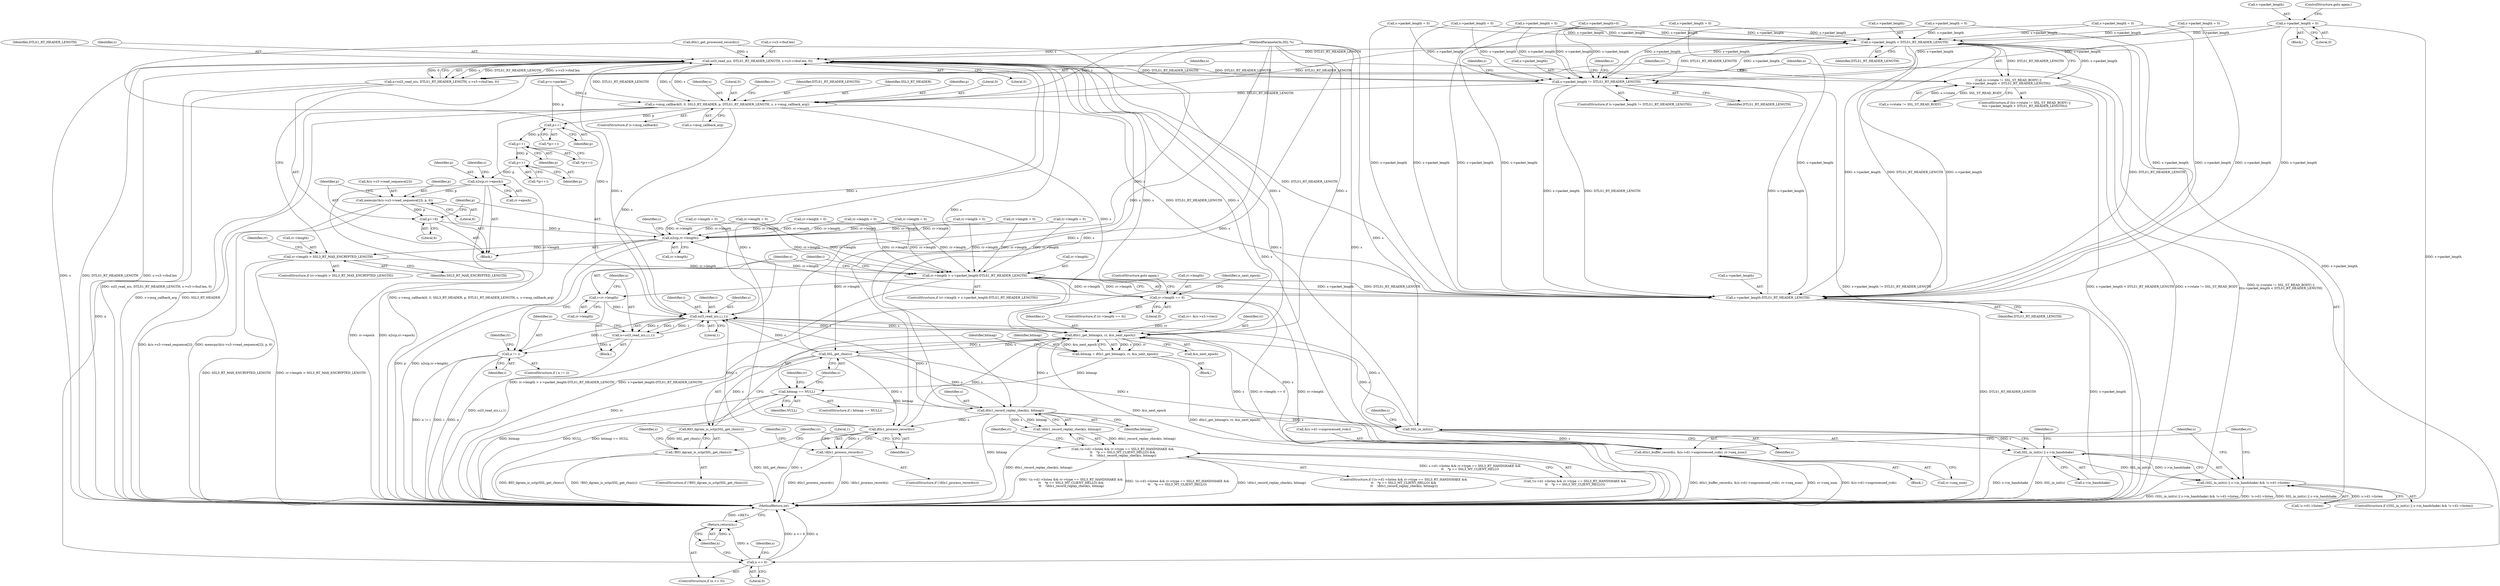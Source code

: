 digraph "0_openssl_248385c606620b29ecc96ca9d3603463f879652b@pointer" {
"1000318" [label="(Call,s->packet_length = 0)"];
"1000168" [label="(Call,s->packet_length < DTLS1_RT_HEADER_LENGTH)"];
"1000162" [label="(Call,(s->rstate != SSL_ST_READ_BODY) ||\n\t\t(s->packet_length < DTLS1_RT_HEADER_LENGTH))"];
"1000176" [label="(Call,ssl3_read_n(s, DTLS1_RT_HEADER_LENGTH, s->s3->rbuf.len, 0))"];
"1000174" [label="(Call,n=ssl3_read_n(s, DTLS1_RT_HEADER_LENGTH, s->s3->rbuf.len, 0))"];
"1000188" [label="(Call,n <= 0)"];
"1000191" [label="(Return,return(n);)"];
"1000194" [label="(Call,s->packet_length != DTLS1_RT_HEADER_LENGTH)"];
"1000220" [label="(Call,s->msg_callback(0, 0, SSL3_RT_HEADER, p, DTLS1_RT_HEADER_LENGTH, s, s->msg_callback_arg))"];
"1000235" [label="(Call,p++)"];
"1000240" [label="(Call,p++)"];
"1000245" [label="(Call,p++)"];
"1000254" [label="(Call,n2s(p,rr->epoch))"];
"1000259" [label="(Call,memcpy(&(s->s3->read_sequence[2]), p, 6))"];
"1000270" [label="(Call,p+=6)"];
"1000273" [label="(Call,n2s(p,rr->length))"];
"1000325" [label="(Call,rr->length > SSL3_RT_MAX_ENCRYPTED_LENGTH)"];
"1000343" [label="(Call,rr->length > s->packet_length-DTLS1_RT_HEADER_LENGTH)"];
"1000353" [label="(Call,i=rr->length)"];
"1000360" [label="(Call,ssl3_read_n(s,i,i,1))"];
"1000358" [label="(Call,n=ssl3_read_n(s,i,i,1))"];
"1000366" [label="(Call,n != i)"];
"1000388" [label="(Call,dtls1_get_bitmap(s, rr, &is_next_epoch))"];
"1000386" [label="(Call,bitmap = dtls1_get_bitmap(s, rr, &is_next_epoch))"];
"1000394" [label="(Call,bitmap == NULL)"];
"1000435" [label="(Call,dtls1_record_replay_check(s, bitmap))"];
"1000434" [label="(Call,!dtls1_record_replay_check(s, bitmap))"];
"1000416" [label="(Call,!(s->d1->listen && rr->type == SSL3_RT_HANDSHAKE &&\n\t\t    *p == SSL3_MT_CLIENT_HELLO) &&\n \t\t    !dtls1_record_replay_check(s, bitmap))"];
"1000463" [label="(Call,SSL_in_init(s))"];
"1000462" [label="(Call,SSL_in_init(s) || s->in_handshake)"];
"1000461" [label="(Call,(SSL_in_init(s) || s->in_handshake) && !s->d1->listen)"];
"1000475" [label="(Call,dtls1_buffer_record(s, &(s->d1->unprocessed_rcds), rr->seq_num))"];
"1000499" [label="(Call,dtls1_process_record(s))"];
"1000498" [label="(Call,!dtls1_process_record(s))"];
"1000412" [label="(Call,SSL_get_rbio(s))"];
"1000411" [label="(Call,BIO_dgram_is_sctp(SSL_get_rbio(s)))"];
"1000410" [label="(Call,!BIO_dgram_is_sctp(SSL_get_rbio(s)))"];
"1000451" [label="(Call,rr->length == 0)"];
"1000347" [label="(Call,s->packet_length-DTLS1_RT_HEADER_LENGTH)"];
"1000395" [label="(Identifier,bitmap)"];
"1000389" [label="(Identifier,s)"];
"1000386" [label="(Call,bitmap = dtls1_get_bitmap(s, rr, &is_next_epoch))"];
"1000359" [label="(Identifier,n)"];
"1000244" [label="(Call,*(p++))"];
"1000364" [label="(Literal,1)"];
"1000173" [label="(Block,)"];
"1000177" [label="(Identifier,s)"];
"1000504" [label="(Identifier,rr)"];
"1000329" [label="(Identifier,SSL3_RT_MAX_ENCRYPTED_LENGTH)"];
"1000444" [label="(Call,s->packet_length=0)"];
"1000145" [label="(Call,rr= &(s->s3->rrec))"];
"1000410" [label="(Call,!BIO_dgram_is_sctp(SSL_get_rbio(s)))"];
"1000275" [label="(Call,rr->length)"];
"1000254" [label="(Call,n2s(p,rr->epoch))"];
"1000515" [label="(MethodReturn,int)"];
"1000456" [label="(ControlStructure,goto again;)"];
"1000256" [label="(Call,rr->epoch)"];
"1000466" [label="(Identifier,s)"];
"1000514" [label="(Literal,1)"];
"1000312" [label="(Block,)"];
"1000400" [label="(Identifier,rr)"];
"1000235" [label="(Call,p++)"];
"1000313" [label="(Call,rr->length = 0)"];
"1000220" [label="(Call,s->msg_callback(0, 0, SSL3_RT_HEADER, p, DTLS1_RT_HEADER_LENGTH, s, s->msg_callback_arg))"];
"1000507" [label="(Call,s->packet_length = 0)"];
"1000175" [label="(Identifier,n)"];
"1000269" [label="(Literal,6)"];
"1000246" [label="(Identifier,p)"];
"1000192" [label="(Identifier,n)"];
"1000488" [label="(Identifier,rr)"];
"1000255" [label="(Identifier,p)"];
"1000281" [label="(Identifier,s)"];
"1000188" [label="(Call,n <= 0)"];
"1000421" [label="(Identifier,s)"];
"1000468" [label="(Call,!s->d1->listen)"];
"1000174" [label="(Call,n=ssl3_read_n(s, DTLS1_RT_HEADER_LENGTH, s->s3->rbuf.len, 0))"];
"1000413" [label="(Identifier,s)"];
"1000239" [label="(Call,*(p++))"];
"1000324" [label="(ControlStructure,if (rr->length > SSL3_RT_MAX_ENCRYPTED_LENGTH))"];
"1000274" [label="(Identifier,p)"];
"1000194" [label="(Call,s->packet_length != DTLS1_RT_HEADER_LENGTH)"];
"1000396" [label="(Identifier,NULL)"];
"1000208" [label="(Identifier,s)"];
"1000477" [label="(Call,&(s->d1->unprocessed_rcds))"];
"1000451" [label="(Call,rr->length == 0)"];
"1000463" [label="(Call,SSL_in_init(s))"];
"1000196" [label="(Identifier,s)"];
"1000131" [label="(MethodParameterIn,SSL *s)"];
"1000193" [label="(ControlStructure,if (s->packet_length != DTLS1_RT_HEADER_LENGTH))"];
"1000172" [label="(Identifier,DTLS1_RT_HEADER_LENGTH)"];
"1000450" [label="(ControlStructure,if (rr->length == 0))"];
"1000190" [label="(Literal,0)"];
"1000156" [label="(Call,dtls1_get_processed_record(s))"];
"1000259" [label="(Call,memcpy(&(s->s3->read_sequence[2]), p, 6))"];
"1000322" [label="(Literal,0)"];
"1000236" [label="(Identifier,p)"];
"1000336" [label="(Call,s->packet_length = 0)"];
"1000264" [label="(Identifier,s)"];
"1000370" [label="(Call,rr->length = 0)"];
"1000348" [label="(Call,s->packet_length)"];
"1000176" [label="(Call,ssl3_read_n(s, DTLS1_RT_HEADER_LENGTH, s->s3->rbuf.len, 0))"];
"1000486" [label="(Call,rr->length = 0)"];
"1000461" [label="(Call,(SSL_in_init(s) || s->in_handshake) && !s->d1->listen)"];
"1000132" [label="(Block,)"];
"1000211" [label="(Call,p=s->packet)"];
"1000347" [label="(Call,s->packet_length-DTLS1_RT_HEADER_LENGTH)"];
"1000202" [label="(Identifier,s)"];
"1000412" [label="(Call,SSL_get_rbio(s))"];
"1000417" [label="(Call,!(s->d1->listen && rr->type == SSL3_RT_HANDSHAKE &&\n\t\t    *p == SSL3_MT_CLIENT_HELLO))"];
"1000168" [label="(Call,s->packet_length < DTLS1_RT_HEADER_LENGTH)"];
"1000245" [label="(Call,p++)"];
"1000291" [label="(Call,rr->length = 0)"];
"1000390" [label="(Identifier,rr)"];
"1000354" [label="(Identifier,i)"];
"1000296" [label="(Call,s->packet_length = 0)"];
"1000179" [label="(Call,s->s3->rbuf.len)"];
"1000343" [label="(Call,rr->length > s->packet_length-DTLS1_RT_HEADER_LENGTH)"];
"1000331" [label="(Call,rr->length = 0)"];
"1000415" [label="(ControlStructure,if (!(s->d1->listen && rr->type == SSL3_RT_HANDSHAKE &&\n\t\t    *p == SSL3_MT_CLIENT_HELLO) &&\n \t\t    !dtls1_record_replay_check(s, bitmap)))"];
"1000195" [label="(Call,s->packet_length)"];
"1000464" [label="(Identifier,s)"];
"1000271" [label="(Identifier,p)"];
"1000491" [label="(Call,s->packet_length = 0)"];
"1000452" [label="(Call,rr->length)"];
"1000497" [label="(ControlStructure,if (!dtls1_process_record(s)))"];
"1000498" [label="(Call,!dtls1_process_record(s))"];
"1000344" [label="(Call,rr->length)"];
"1000502" [label="(Call,rr->length = 0)"];
"1000453" [label="(Identifier,rr)"];
"1000436" [label="(Identifier,s)"];
"1000226" [label="(Identifier,s)"];
"1000398" [label="(Call,rr->length = 0)"];
"1000435" [label="(Call,dtls1_record_replay_check(s, bitmap))"];
"1000319" [label="(Call,s->packet_length)"];
"1000499" [label="(Call,dtls1_process_record(s))"];
"1000360" [label="(Call,ssl3_read_n(s,i,i,1))"];
"1000222" [label="(Literal,0)"];
"1000232" [label="(Identifier,rr)"];
"1000225" [label="(Identifier,DTLS1_RT_HEADER_LENGTH)"];
"1000187" [label="(ControlStructure,if (n <= 0))"];
"1000439" [label="(Call,rr->length = 0)"];
"1000391" [label="(Call,&is_next_epoch)"];
"1000403" [label="(Call,s->packet_length = 0)"];
"1000460" [label="(ControlStructure,if ((SSL_in_init(s) || s->in_handshake) && !s->d1->listen))"];
"1000260" [label="(Call,&(s->s3->read_sequence[2]))"];
"1000270" [label="(Call,p+=6)"];
"1000223" [label="(Identifier,SSL3_RT_HEADER)"];
"1000363" [label="(Identifier,i)"];
"1000409" [label="(ControlStructure,if (!BIO_dgram_is_sctp(SSL_get_rbio(s))))"];
"1000272" [label="(Literal,6)"];
"1000224" [label="(Identifier,p)"];
"1000189" [label="(Identifier,n)"];
"1000200" [label="(Call,s->packet_length = 0)"];
"1000358" [label="(Call,n=ssl3_read_n(s,i,i,1))"];
"1000169" [label="(Call,s->packet_length)"];
"1000325" [label="(Call,rr->length > SSL3_RT_MAX_ENCRYPTED_LENGTH)"];
"1000161" [label="(ControlStructure,if (\t(s->rstate != SSL_ST_READ_BODY) ||\n\t\t(s->packet_length < DTLS1_RT_HEADER_LENGTH)))"];
"1000387" [label="(Identifier,bitmap)"];
"1000366" [label="(Call,n != i)"];
"1000383" [label="(Identifier,s)"];
"1000475" [label="(Call,dtls1_buffer_record(s, &(s->d1->unprocessed_rcds), rr->seq_num))"];
"1000362" [label="(Identifier,i)"];
"1000365" [label="(ControlStructure,if ( n != i))"];
"1000268" [label="(Identifier,p)"];
"1000191" [label="(Return,return(n);)"];
"1000462" [label="(Call,SSL_in_init(s) || s->in_handshake)"];
"1000458" [label="(Identifier,is_next_epoch)"];
"1000186" [label="(Literal,0)"];
"1000355" [label="(Call,rr->length)"];
"1000465" [label="(Call,s->in_handshake)"];
"1000240" [label="(Call,p++)"];
"1000353" [label="(Call,i=rr->length)"];
"1000163" [label="(Call,s->rstate != SSL_ST_READ_BODY)"];
"1000198" [label="(Identifier,DTLS1_RT_HEADER_LENGTH)"];
"1000393" [label="(ControlStructure,if ( bitmap == NULL))"];
"1000216" [label="(ControlStructure,if (s->msg_callback))"];
"1000476" [label="(Identifier,s)"];
"1000345" [label="(Identifier,rr)"];
"1000333" [label="(Identifier,rr)"];
"1000367" [label="(Identifier,n)"];
"1000372" [label="(Identifier,rr)"];
"1000437" [label="(Identifier,bitmap)"];
"1000323" [label="(ControlStructure,goto again;)"];
"1000234" [label="(Call,*(p++))"];
"1000411" [label="(Call,BIO_dgram_is_sctp(SSL_get_rbio(s)))"];
"1000483" [label="(Call,rr->seq_num)"];
"1000342" [label="(ControlStructure,if (rr->length > s->packet_length-DTLS1_RT_HEADER_LENGTH))"];
"1000241" [label="(Identifier,p)"];
"1000326" [label="(Call,rr->length)"];
"1000368" [label="(Identifier,i)"];
"1000388" [label="(Call,dtls1_get_bitmap(s, rr, &is_next_epoch))"];
"1000394" [label="(Call,bitmap == NULL)"];
"1000375" [label="(Call,s->packet_length = 0)"];
"1000221" [label="(Literal,0)"];
"1000227" [label="(Call,s->msg_callback_arg)"];
"1000434" [label="(Call,!dtls1_record_replay_check(s, bitmap))"];
"1000351" [label="(Identifier,DTLS1_RT_HEADER_LENGTH)"];
"1000162" [label="(Call,(s->rstate != SSL_ST_READ_BODY) ||\n\t\t(s->packet_length < DTLS1_RT_HEADER_LENGTH))"];
"1000416" [label="(Call,!(s->d1->listen && rr->type == SSL3_RT_HANDSHAKE &&\n\t\t    *p == SSL3_MT_CLIENT_HELLO) &&\n \t\t    !dtls1_record_replay_check(s, bitmap))"];
"1000361" [label="(Identifier,s)"];
"1000500" [label="(Identifier,s)"];
"1000471" [label="(Identifier,s)"];
"1000318" [label="(Call,s->packet_length = 0)"];
"1000178" [label="(Identifier,DTLS1_RT_HEADER_LENGTH)"];
"1000273" [label="(Call,n2s(p,rr->length))"];
"1000441" [label="(Identifier,rr)"];
"1000455" [label="(Literal,0)"];
"1000474" [label="(Block,)"];
"1000352" [label="(Block,)"];
"1000318" -> "1000312"  [label="AST: "];
"1000318" -> "1000322"  [label="CFG: "];
"1000319" -> "1000318"  [label="AST: "];
"1000322" -> "1000318"  [label="AST: "];
"1000323" -> "1000318"  [label="CFG: "];
"1000318" -> "1000515"  [label="DDG: s->packet_length"];
"1000318" -> "1000168"  [label="DDG: s->packet_length"];
"1000318" -> "1000194"  [label="DDG: s->packet_length"];
"1000318" -> "1000347"  [label="DDG: s->packet_length"];
"1000168" -> "1000162"  [label="AST: "];
"1000168" -> "1000172"  [label="CFG: "];
"1000169" -> "1000168"  [label="AST: "];
"1000172" -> "1000168"  [label="AST: "];
"1000162" -> "1000168"  [label="CFG: "];
"1000168" -> "1000515"  [label="DDG: s->packet_length"];
"1000168" -> "1000162"  [label="DDG: s->packet_length"];
"1000168" -> "1000162"  [label="DDG: DTLS1_RT_HEADER_LENGTH"];
"1000375" -> "1000168"  [label="DDG: s->packet_length"];
"1000200" -> "1000168"  [label="DDG: s->packet_length"];
"1000347" -> "1000168"  [label="DDG: s->packet_length"];
"1000347" -> "1000168"  [label="DDG: DTLS1_RT_HEADER_LENGTH"];
"1000444" -> "1000168"  [label="DDG: s->packet_length"];
"1000296" -> "1000168"  [label="DDG: s->packet_length"];
"1000491" -> "1000168"  [label="DDG: s->packet_length"];
"1000336" -> "1000168"  [label="DDG: s->packet_length"];
"1000507" -> "1000168"  [label="DDG: s->packet_length"];
"1000403" -> "1000168"  [label="DDG: s->packet_length"];
"1000220" -> "1000168"  [label="DDG: DTLS1_RT_HEADER_LENGTH"];
"1000194" -> "1000168"  [label="DDG: DTLS1_RT_HEADER_LENGTH"];
"1000168" -> "1000176"  [label="DDG: DTLS1_RT_HEADER_LENGTH"];
"1000168" -> "1000194"  [label="DDG: s->packet_length"];
"1000168" -> "1000347"  [label="DDG: s->packet_length"];
"1000168" -> "1000347"  [label="DDG: DTLS1_RT_HEADER_LENGTH"];
"1000162" -> "1000161"  [label="AST: "];
"1000162" -> "1000163"  [label="CFG: "];
"1000163" -> "1000162"  [label="AST: "];
"1000175" -> "1000162"  [label="CFG: "];
"1000345" -> "1000162"  [label="CFG: "];
"1000162" -> "1000515"  [label="DDG: s->packet_length < DTLS1_RT_HEADER_LENGTH"];
"1000162" -> "1000515"  [label="DDG: s->rstate != SSL_ST_READ_BODY"];
"1000162" -> "1000515"  [label="DDG: (s->rstate != SSL_ST_READ_BODY) ||\n\t\t(s->packet_length < DTLS1_RT_HEADER_LENGTH)"];
"1000163" -> "1000162"  [label="DDG: s->rstate"];
"1000163" -> "1000162"  [label="DDG: SSL_ST_READ_BODY"];
"1000176" -> "1000174"  [label="AST: "];
"1000176" -> "1000186"  [label="CFG: "];
"1000177" -> "1000176"  [label="AST: "];
"1000178" -> "1000176"  [label="AST: "];
"1000179" -> "1000176"  [label="AST: "];
"1000186" -> "1000176"  [label="AST: "];
"1000174" -> "1000176"  [label="CFG: "];
"1000176" -> "1000515"  [label="DDG: DTLS1_RT_HEADER_LENGTH"];
"1000176" -> "1000515"  [label="DDG: s->s3->rbuf.len"];
"1000176" -> "1000515"  [label="DDG: s"];
"1000176" -> "1000174"  [label="DDG: s"];
"1000176" -> "1000174"  [label="DDG: DTLS1_RT_HEADER_LENGTH"];
"1000176" -> "1000174"  [label="DDG: s->s3->rbuf.len"];
"1000176" -> "1000174"  [label="DDG: 0"];
"1000388" -> "1000176"  [label="DDG: s"];
"1000156" -> "1000176"  [label="DDG: s"];
"1000220" -> "1000176"  [label="DDG: s"];
"1000220" -> "1000176"  [label="DDG: DTLS1_RT_HEADER_LENGTH"];
"1000475" -> "1000176"  [label="DDG: s"];
"1000499" -> "1000176"  [label="DDG: s"];
"1000412" -> "1000176"  [label="DDG: s"];
"1000463" -> "1000176"  [label="DDG: s"];
"1000435" -> "1000176"  [label="DDG: s"];
"1000360" -> "1000176"  [label="DDG: s"];
"1000131" -> "1000176"  [label="DDG: s"];
"1000347" -> "1000176"  [label="DDG: DTLS1_RT_HEADER_LENGTH"];
"1000194" -> "1000176"  [label="DDG: DTLS1_RT_HEADER_LENGTH"];
"1000176" -> "1000194"  [label="DDG: DTLS1_RT_HEADER_LENGTH"];
"1000176" -> "1000220"  [label="DDG: s"];
"1000176" -> "1000360"  [label="DDG: s"];
"1000176" -> "1000388"  [label="DDG: s"];
"1000174" -> "1000173"  [label="AST: "];
"1000175" -> "1000174"  [label="AST: "];
"1000189" -> "1000174"  [label="CFG: "];
"1000174" -> "1000515"  [label="DDG: ssl3_read_n(s, DTLS1_RT_HEADER_LENGTH, s->s3->rbuf.len, 0)"];
"1000174" -> "1000188"  [label="DDG: n"];
"1000188" -> "1000187"  [label="AST: "];
"1000188" -> "1000190"  [label="CFG: "];
"1000189" -> "1000188"  [label="AST: "];
"1000190" -> "1000188"  [label="AST: "];
"1000192" -> "1000188"  [label="CFG: "];
"1000196" -> "1000188"  [label="CFG: "];
"1000188" -> "1000515"  [label="DDG: n <= 0"];
"1000188" -> "1000515"  [label="DDG: n"];
"1000188" -> "1000191"  [label="DDG: n"];
"1000191" -> "1000187"  [label="AST: "];
"1000191" -> "1000192"  [label="CFG: "];
"1000192" -> "1000191"  [label="AST: "];
"1000515" -> "1000191"  [label="CFG: "];
"1000191" -> "1000515"  [label="DDG: <RET>"];
"1000192" -> "1000191"  [label="DDG: n"];
"1000194" -> "1000193"  [label="AST: "];
"1000194" -> "1000198"  [label="CFG: "];
"1000195" -> "1000194"  [label="AST: "];
"1000198" -> "1000194"  [label="AST: "];
"1000202" -> "1000194"  [label="CFG: "];
"1000208" -> "1000194"  [label="CFG: "];
"1000194" -> "1000515"  [label="DDG: s->packet_length != DTLS1_RT_HEADER_LENGTH"];
"1000375" -> "1000194"  [label="DDG: s->packet_length"];
"1000200" -> "1000194"  [label="DDG: s->packet_length"];
"1000347" -> "1000194"  [label="DDG: s->packet_length"];
"1000444" -> "1000194"  [label="DDG: s->packet_length"];
"1000296" -> "1000194"  [label="DDG: s->packet_length"];
"1000491" -> "1000194"  [label="DDG: s->packet_length"];
"1000336" -> "1000194"  [label="DDG: s->packet_length"];
"1000507" -> "1000194"  [label="DDG: s->packet_length"];
"1000403" -> "1000194"  [label="DDG: s->packet_length"];
"1000194" -> "1000220"  [label="DDG: DTLS1_RT_HEADER_LENGTH"];
"1000194" -> "1000347"  [label="DDG: s->packet_length"];
"1000194" -> "1000347"  [label="DDG: DTLS1_RT_HEADER_LENGTH"];
"1000220" -> "1000216"  [label="AST: "];
"1000220" -> "1000227"  [label="CFG: "];
"1000221" -> "1000220"  [label="AST: "];
"1000222" -> "1000220"  [label="AST: "];
"1000223" -> "1000220"  [label="AST: "];
"1000224" -> "1000220"  [label="AST: "];
"1000225" -> "1000220"  [label="AST: "];
"1000226" -> "1000220"  [label="AST: "];
"1000227" -> "1000220"  [label="AST: "];
"1000232" -> "1000220"  [label="CFG: "];
"1000220" -> "1000515"  [label="DDG: s->msg_callback_arg"];
"1000220" -> "1000515"  [label="DDG: SSL3_RT_HEADER"];
"1000220" -> "1000515"  [label="DDG: s->msg_callback(0, 0, SSL3_RT_HEADER, p, DTLS1_RT_HEADER_LENGTH, s, s->msg_callback_arg)"];
"1000211" -> "1000220"  [label="DDG: p"];
"1000131" -> "1000220"  [label="DDG: s"];
"1000220" -> "1000235"  [label="DDG: p"];
"1000220" -> "1000347"  [label="DDG: DTLS1_RT_HEADER_LENGTH"];
"1000220" -> "1000360"  [label="DDG: s"];
"1000220" -> "1000388"  [label="DDG: s"];
"1000235" -> "1000234"  [label="AST: "];
"1000235" -> "1000236"  [label="CFG: "];
"1000236" -> "1000235"  [label="AST: "];
"1000234" -> "1000235"  [label="CFG: "];
"1000211" -> "1000235"  [label="DDG: p"];
"1000235" -> "1000240"  [label="DDG: p"];
"1000240" -> "1000239"  [label="AST: "];
"1000240" -> "1000241"  [label="CFG: "];
"1000241" -> "1000240"  [label="AST: "];
"1000239" -> "1000240"  [label="CFG: "];
"1000240" -> "1000245"  [label="DDG: p"];
"1000245" -> "1000244"  [label="AST: "];
"1000245" -> "1000246"  [label="CFG: "];
"1000246" -> "1000245"  [label="AST: "];
"1000244" -> "1000245"  [label="CFG: "];
"1000245" -> "1000254"  [label="DDG: p"];
"1000254" -> "1000173"  [label="AST: "];
"1000254" -> "1000256"  [label="CFG: "];
"1000255" -> "1000254"  [label="AST: "];
"1000256" -> "1000254"  [label="AST: "];
"1000264" -> "1000254"  [label="CFG: "];
"1000254" -> "1000515"  [label="DDG: n2s(p,rr->epoch)"];
"1000254" -> "1000515"  [label="DDG: rr->epoch"];
"1000254" -> "1000259"  [label="DDG: p"];
"1000259" -> "1000173"  [label="AST: "];
"1000259" -> "1000269"  [label="CFG: "];
"1000260" -> "1000259"  [label="AST: "];
"1000268" -> "1000259"  [label="AST: "];
"1000269" -> "1000259"  [label="AST: "];
"1000271" -> "1000259"  [label="CFG: "];
"1000259" -> "1000515"  [label="DDG: memcpy(&(s->s3->read_sequence[2]), p, 6)"];
"1000259" -> "1000515"  [label="DDG: &(s->s3->read_sequence[2])"];
"1000259" -> "1000270"  [label="DDG: p"];
"1000270" -> "1000173"  [label="AST: "];
"1000270" -> "1000272"  [label="CFG: "];
"1000271" -> "1000270"  [label="AST: "];
"1000272" -> "1000270"  [label="AST: "];
"1000274" -> "1000270"  [label="CFG: "];
"1000270" -> "1000273"  [label="DDG: p"];
"1000273" -> "1000173"  [label="AST: "];
"1000273" -> "1000275"  [label="CFG: "];
"1000274" -> "1000273"  [label="AST: "];
"1000275" -> "1000273"  [label="AST: "];
"1000281" -> "1000273"  [label="CFG: "];
"1000273" -> "1000515"  [label="DDG: p"];
"1000273" -> "1000515"  [label="DDG: n2s(p,rr->length)"];
"1000291" -> "1000273"  [label="DDG: rr->length"];
"1000439" -> "1000273"  [label="DDG: rr->length"];
"1000502" -> "1000273"  [label="DDG: rr->length"];
"1000331" -> "1000273"  [label="DDG: rr->length"];
"1000451" -> "1000273"  [label="DDG: rr->length"];
"1000313" -> "1000273"  [label="DDG: rr->length"];
"1000486" -> "1000273"  [label="DDG: rr->length"];
"1000398" -> "1000273"  [label="DDG: rr->length"];
"1000370" -> "1000273"  [label="DDG: rr->length"];
"1000273" -> "1000325"  [label="DDG: rr->length"];
"1000325" -> "1000324"  [label="AST: "];
"1000325" -> "1000329"  [label="CFG: "];
"1000326" -> "1000325"  [label="AST: "];
"1000329" -> "1000325"  [label="AST: "];
"1000333" -> "1000325"  [label="CFG: "];
"1000345" -> "1000325"  [label="CFG: "];
"1000325" -> "1000515"  [label="DDG: SSL3_RT_MAX_ENCRYPTED_LENGTH"];
"1000325" -> "1000515"  [label="DDG: rr->length > SSL3_RT_MAX_ENCRYPTED_LENGTH"];
"1000325" -> "1000343"  [label="DDG: rr->length"];
"1000343" -> "1000342"  [label="AST: "];
"1000343" -> "1000347"  [label="CFG: "];
"1000344" -> "1000343"  [label="AST: "];
"1000347" -> "1000343"  [label="AST: "];
"1000354" -> "1000343"  [label="CFG: "];
"1000383" -> "1000343"  [label="CFG: "];
"1000343" -> "1000515"  [label="DDG: rr->length > s->packet_length-DTLS1_RT_HEADER_LENGTH"];
"1000343" -> "1000515"  [label="DDG: s->packet_length-DTLS1_RT_HEADER_LENGTH"];
"1000291" -> "1000343"  [label="DDG: rr->length"];
"1000439" -> "1000343"  [label="DDG: rr->length"];
"1000502" -> "1000343"  [label="DDG: rr->length"];
"1000331" -> "1000343"  [label="DDG: rr->length"];
"1000451" -> "1000343"  [label="DDG: rr->length"];
"1000313" -> "1000343"  [label="DDG: rr->length"];
"1000486" -> "1000343"  [label="DDG: rr->length"];
"1000398" -> "1000343"  [label="DDG: rr->length"];
"1000370" -> "1000343"  [label="DDG: rr->length"];
"1000347" -> "1000343"  [label="DDG: s->packet_length"];
"1000347" -> "1000343"  [label="DDG: DTLS1_RT_HEADER_LENGTH"];
"1000343" -> "1000353"  [label="DDG: rr->length"];
"1000343" -> "1000451"  [label="DDG: rr->length"];
"1000353" -> "1000352"  [label="AST: "];
"1000353" -> "1000355"  [label="CFG: "];
"1000354" -> "1000353"  [label="AST: "];
"1000355" -> "1000353"  [label="AST: "];
"1000359" -> "1000353"  [label="CFG: "];
"1000353" -> "1000360"  [label="DDG: i"];
"1000360" -> "1000358"  [label="AST: "];
"1000360" -> "1000364"  [label="CFG: "];
"1000361" -> "1000360"  [label="AST: "];
"1000362" -> "1000360"  [label="AST: "];
"1000363" -> "1000360"  [label="AST: "];
"1000364" -> "1000360"  [label="AST: "];
"1000358" -> "1000360"  [label="CFG: "];
"1000360" -> "1000358"  [label="DDG: s"];
"1000360" -> "1000358"  [label="DDG: i"];
"1000360" -> "1000358"  [label="DDG: 1"];
"1000388" -> "1000360"  [label="DDG: s"];
"1000156" -> "1000360"  [label="DDG: s"];
"1000475" -> "1000360"  [label="DDG: s"];
"1000499" -> "1000360"  [label="DDG: s"];
"1000412" -> "1000360"  [label="DDG: s"];
"1000463" -> "1000360"  [label="DDG: s"];
"1000435" -> "1000360"  [label="DDG: s"];
"1000131" -> "1000360"  [label="DDG: s"];
"1000360" -> "1000366"  [label="DDG: i"];
"1000360" -> "1000388"  [label="DDG: s"];
"1000358" -> "1000352"  [label="AST: "];
"1000359" -> "1000358"  [label="AST: "];
"1000367" -> "1000358"  [label="CFG: "];
"1000358" -> "1000515"  [label="DDG: ssl3_read_n(s,i,i,1)"];
"1000358" -> "1000366"  [label="DDG: n"];
"1000366" -> "1000365"  [label="AST: "];
"1000366" -> "1000368"  [label="CFG: "];
"1000367" -> "1000366"  [label="AST: "];
"1000368" -> "1000366"  [label="AST: "];
"1000372" -> "1000366"  [label="CFG: "];
"1000383" -> "1000366"  [label="CFG: "];
"1000366" -> "1000515"  [label="DDG: i"];
"1000366" -> "1000515"  [label="DDG: n"];
"1000366" -> "1000515"  [label="DDG: n != i"];
"1000388" -> "1000386"  [label="AST: "];
"1000388" -> "1000391"  [label="CFG: "];
"1000389" -> "1000388"  [label="AST: "];
"1000390" -> "1000388"  [label="AST: "];
"1000391" -> "1000388"  [label="AST: "];
"1000386" -> "1000388"  [label="CFG: "];
"1000388" -> "1000515"  [label="DDG: rr"];
"1000388" -> "1000515"  [label="DDG: &is_next_epoch"];
"1000388" -> "1000386"  [label="DDG: s"];
"1000388" -> "1000386"  [label="DDG: rr"];
"1000388" -> "1000386"  [label="DDG: &is_next_epoch"];
"1000156" -> "1000388"  [label="DDG: s"];
"1000475" -> "1000388"  [label="DDG: s"];
"1000499" -> "1000388"  [label="DDG: s"];
"1000412" -> "1000388"  [label="DDG: s"];
"1000463" -> "1000388"  [label="DDG: s"];
"1000435" -> "1000388"  [label="DDG: s"];
"1000131" -> "1000388"  [label="DDG: s"];
"1000145" -> "1000388"  [label="DDG: rr"];
"1000388" -> "1000412"  [label="DDG: s"];
"1000386" -> "1000132"  [label="AST: "];
"1000387" -> "1000386"  [label="AST: "];
"1000395" -> "1000386"  [label="CFG: "];
"1000386" -> "1000515"  [label="DDG: dtls1_get_bitmap(s, rr, &is_next_epoch)"];
"1000386" -> "1000394"  [label="DDG: bitmap"];
"1000394" -> "1000393"  [label="AST: "];
"1000394" -> "1000396"  [label="CFG: "];
"1000395" -> "1000394"  [label="AST: "];
"1000396" -> "1000394"  [label="AST: "];
"1000400" -> "1000394"  [label="CFG: "];
"1000413" -> "1000394"  [label="CFG: "];
"1000394" -> "1000515"  [label="DDG: NULL"];
"1000394" -> "1000515"  [label="DDG: bitmap == NULL"];
"1000394" -> "1000515"  [label="DDG: bitmap"];
"1000394" -> "1000435"  [label="DDG: bitmap"];
"1000435" -> "1000434"  [label="AST: "];
"1000435" -> "1000437"  [label="CFG: "];
"1000436" -> "1000435"  [label="AST: "];
"1000437" -> "1000435"  [label="AST: "];
"1000434" -> "1000435"  [label="CFG: "];
"1000435" -> "1000515"  [label="DDG: bitmap"];
"1000435" -> "1000434"  [label="DDG: s"];
"1000435" -> "1000434"  [label="DDG: bitmap"];
"1000412" -> "1000435"  [label="DDG: s"];
"1000131" -> "1000435"  [label="DDG: s"];
"1000435" -> "1000463"  [label="DDG: s"];
"1000435" -> "1000499"  [label="DDG: s"];
"1000434" -> "1000416"  [label="AST: "];
"1000416" -> "1000434"  [label="CFG: "];
"1000434" -> "1000515"  [label="DDG: dtls1_record_replay_check(s, bitmap)"];
"1000434" -> "1000416"  [label="DDG: dtls1_record_replay_check(s, bitmap)"];
"1000416" -> "1000415"  [label="AST: "];
"1000416" -> "1000417"  [label="CFG: "];
"1000417" -> "1000416"  [label="AST: "];
"1000441" -> "1000416"  [label="CFG: "];
"1000453" -> "1000416"  [label="CFG: "];
"1000416" -> "1000515"  [label="DDG: !dtls1_record_replay_check(s, bitmap)"];
"1000416" -> "1000515"  [label="DDG: !(s->d1->listen && rr->type == SSL3_RT_HANDSHAKE &&\n\t\t    *p == SSL3_MT_CLIENT_HELLO) &&\n \t\t    !dtls1_record_replay_check(s, bitmap)"];
"1000416" -> "1000515"  [label="DDG: !(s->d1->listen && rr->type == SSL3_RT_HANDSHAKE &&\n\t\t    *p == SSL3_MT_CLIENT_HELLO)"];
"1000417" -> "1000416"  [label="DDG: s->d1->listen && rr->type == SSL3_RT_HANDSHAKE &&\n\t\t    *p == SSL3_MT_CLIENT_HELLO"];
"1000463" -> "1000462"  [label="AST: "];
"1000463" -> "1000464"  [label="CFG: "];
"1000464" -> "1000463"  [label="AST: "];
"1000466" -> "1000463"  [label="CFG: "];
"1000462" -> "1000463"  [label="CFG: "];
"1000463" -> "1000462"  [label="DDG: s"];
"1000412" -> "1000463"  [label="DDG: s"];
"1000131" -> "1000463"  [label="DDG: s"];
"1000463" -> "1000475"  [label="DDG: s"];
"1000462" -> "1000461"  [label="AST: "];
"1000462" -> "1000465"  [label="CFG: "];
"1000465" -> "1000462"  [label="AST: "];
"1000471" -> "1000462"  [label="CFG: "];
"1000461" -> "1000462"  [label="CFG: "];
"1000462" -> "1000515"  [label="DDG: s->in_handshake"];
"1000462" -> "1000515"  [label="DDG: SSL_in_init(s)"];
"1000462" -> "1000461"  [label="DDG: SSL_in_init(s)"];
"1000462" -> "1000461"  [label="DDG: s->in_handshake"];
"1000461" -> "1000460"  [label="AST: "];
"1000461" -> "1000468"  [label="CFG: "];
"1000468" -> "1000461"  [label="AST: "];
"1000476" -> "1000461"  [label="CFG: "];
"1000488" -> "1000461"  [label="CFG: "];
"1000461" -> "1000515"  [label="DDG: (SSL_in_init(s) || s->in_handshake) && !s->d1->listen"];
"1000461" -> "1000515"  [label="DDG: !s->d1->listen"];
"1000461" -> "1000515"  [label="DDG: SSL_in_init(s) || s->in_handshake"];
"1000468" -> "1000461"  [label="DDG: s->d1->listen"];
"1000475" -> "1000474"  [label="AST: "];
"1000475" -> "1000483"  [label="CFG: "];
"1000476" -> "1000475"  [label="AST: "];
"1000477" -> "1000475"  [label="AST: "];
"1000483" -> "1000475"  [label="AST: "];
"1000488" -> "1000475"  [label="CFG: "];
"1000475" -> "1000515"  [label="DDG: rr->seq_num"];
"1000475" -> "1000515"  [label="DDG: &(s->d1->unprocessed_rcds)"];
"1000475" -> "1000515"  [label="DDG: dtls1_buffer_record(s, &(s->d1->unprocessed_rcds), rr->seq_num)"];
"1000131" -> "1000475"  [label="DDG: s"];
"1000499" -> "1000498"  [label="AST: "];
"1000499" -> "1000500"  [label="CFG: "];
"1000500" -> "1000499"  [label="AST: "];
"1000498" -> "1000499"  [label="CFG: "];
"1000499" -> "1000515"  [label="DDG: s"];
"1000499" -> "1000498"  [label="DDG: s"];
"1000412" -> "1000499"  [label="DDG: s"];
"1000131" -> "1000499"  [label="DDG: s"];
"1000498" -> "1000497"  [label="AST: "];
"1000504" -> "1000498"  [label="CFG: "];
"1000514" -> "1000498"  [label="CFG: "];
"1000498" -> "1000515"  [label="DDG: !dtls1_process_record(s)"];
"1000498" -> "1000515"  [label="DDG: dtls1_process_record(s)"];
"1000412" -> "1000411"  [label="AST: "];
"1000412" -> "1000413"  [label="CFG: "];
"1000413" -> "1000412"  [label="AST: "];
"1000411" -> "1000412"  [label="CFG: "];
"1000412" -> "1000411"  [label="DDG: s"];
"1000131" -> "1000412"  [label="DDG: s"];
"1000411" -> "1000410"  [label="AST: "];
"1000410" -> "1000411"  [label="CFG: "];
"1000411" -> "1000515"  [label="DDG: SSL_get_rbio(s)"];
"1000411" -> "1000410"  [label="DDG: SSL_get_rbio(s)"];
"1000410" -> "1000409"  [label="AST: "];
"1000421" -> "1000410"  [label="CFG: "];
"1000453" -> "1000410"  [label="CFG: "];
"1000410" -> "1000515"  [label="DDG: BIO_dgram_is_sctp(SSL_get_rbio(s))"];
"1000410" -> "1000515"  [label="DDG: !BIO_dgram_is_sctp(SSL_get_rbio(s))"];
"1000451" -> "1000450"  [label="AST: "];
"1000451" -> "1000455"  [label="CFG: "];
"1000452" -> "1000451"  [label="AST: "];
"1000455" -> "1000451"  [label="AST: "];
"1000456" -> "1000451"  [label="CFG: "];
"1000458" -> "1000451"  [label="CFG: "];
"1000451" -> "1000515"  [label="DDG: rr->length"];
"1000451" -> "1000515"  [label="DDG: rr->length == 0"];
"1000347" -> "1000351"  [label="CFG: "];
"1000348" -> "1000347"  [label="AST: "];
"1000351" -> "1000347"  [label="AST: "];
"1000347" -> "1000515"  [label="DDG: DTLS1_RT_HEADER_LENGTH"];
"1000347" -> "1000515"  [label="DDG: s->packet_length"];
"1000375" -> "1000347"  [label="DDG: s->packet_length"];
"1000200" -> "1000347"  [label="DDG: s->packet_length"];
"1000444" -> "1000347"  [label="DDG: s->packet_length"];
"1000296" -> "1000347"  [label="DDG: s->packet_length"];
"1000491" -> "1000347"  [label="DDG: s->packet_length"];
"1000336" -> "1000347"  [label="DDG: s->packet_length"];
"1000507" -> "1000347"  [label="DDG: s->packet_length"];
"1000403" -> "1000347"  [label="DDG: s->packet_length"];
}
